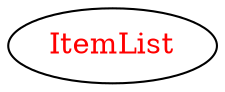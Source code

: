 digraph dependencyGraph {
 concentrate=true;
 ranksep="2.0";
 rankdir="LR"; 
 splines="ortho";
"ItemList" [fontcolor="red"];
}